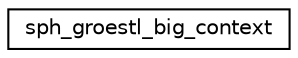 digraph "Graphical Class Hierarchy"
{
 // LATEX_PDF_SIZE
  edge [fontname="Helvetica",fontsize="10",labelfontname="Helvetica",labelfontsize="10"];
  node [fontname="Helvetica",fontsize="10",shape=record];
  rankdir="LR";
  Node0 [label="sph_groestl_big_context",height=0.2,width=0.4,color="black", fillcolor="white", style="filled",URL="$structsph__groestl__big__context.html",tooltip=" "];
}
